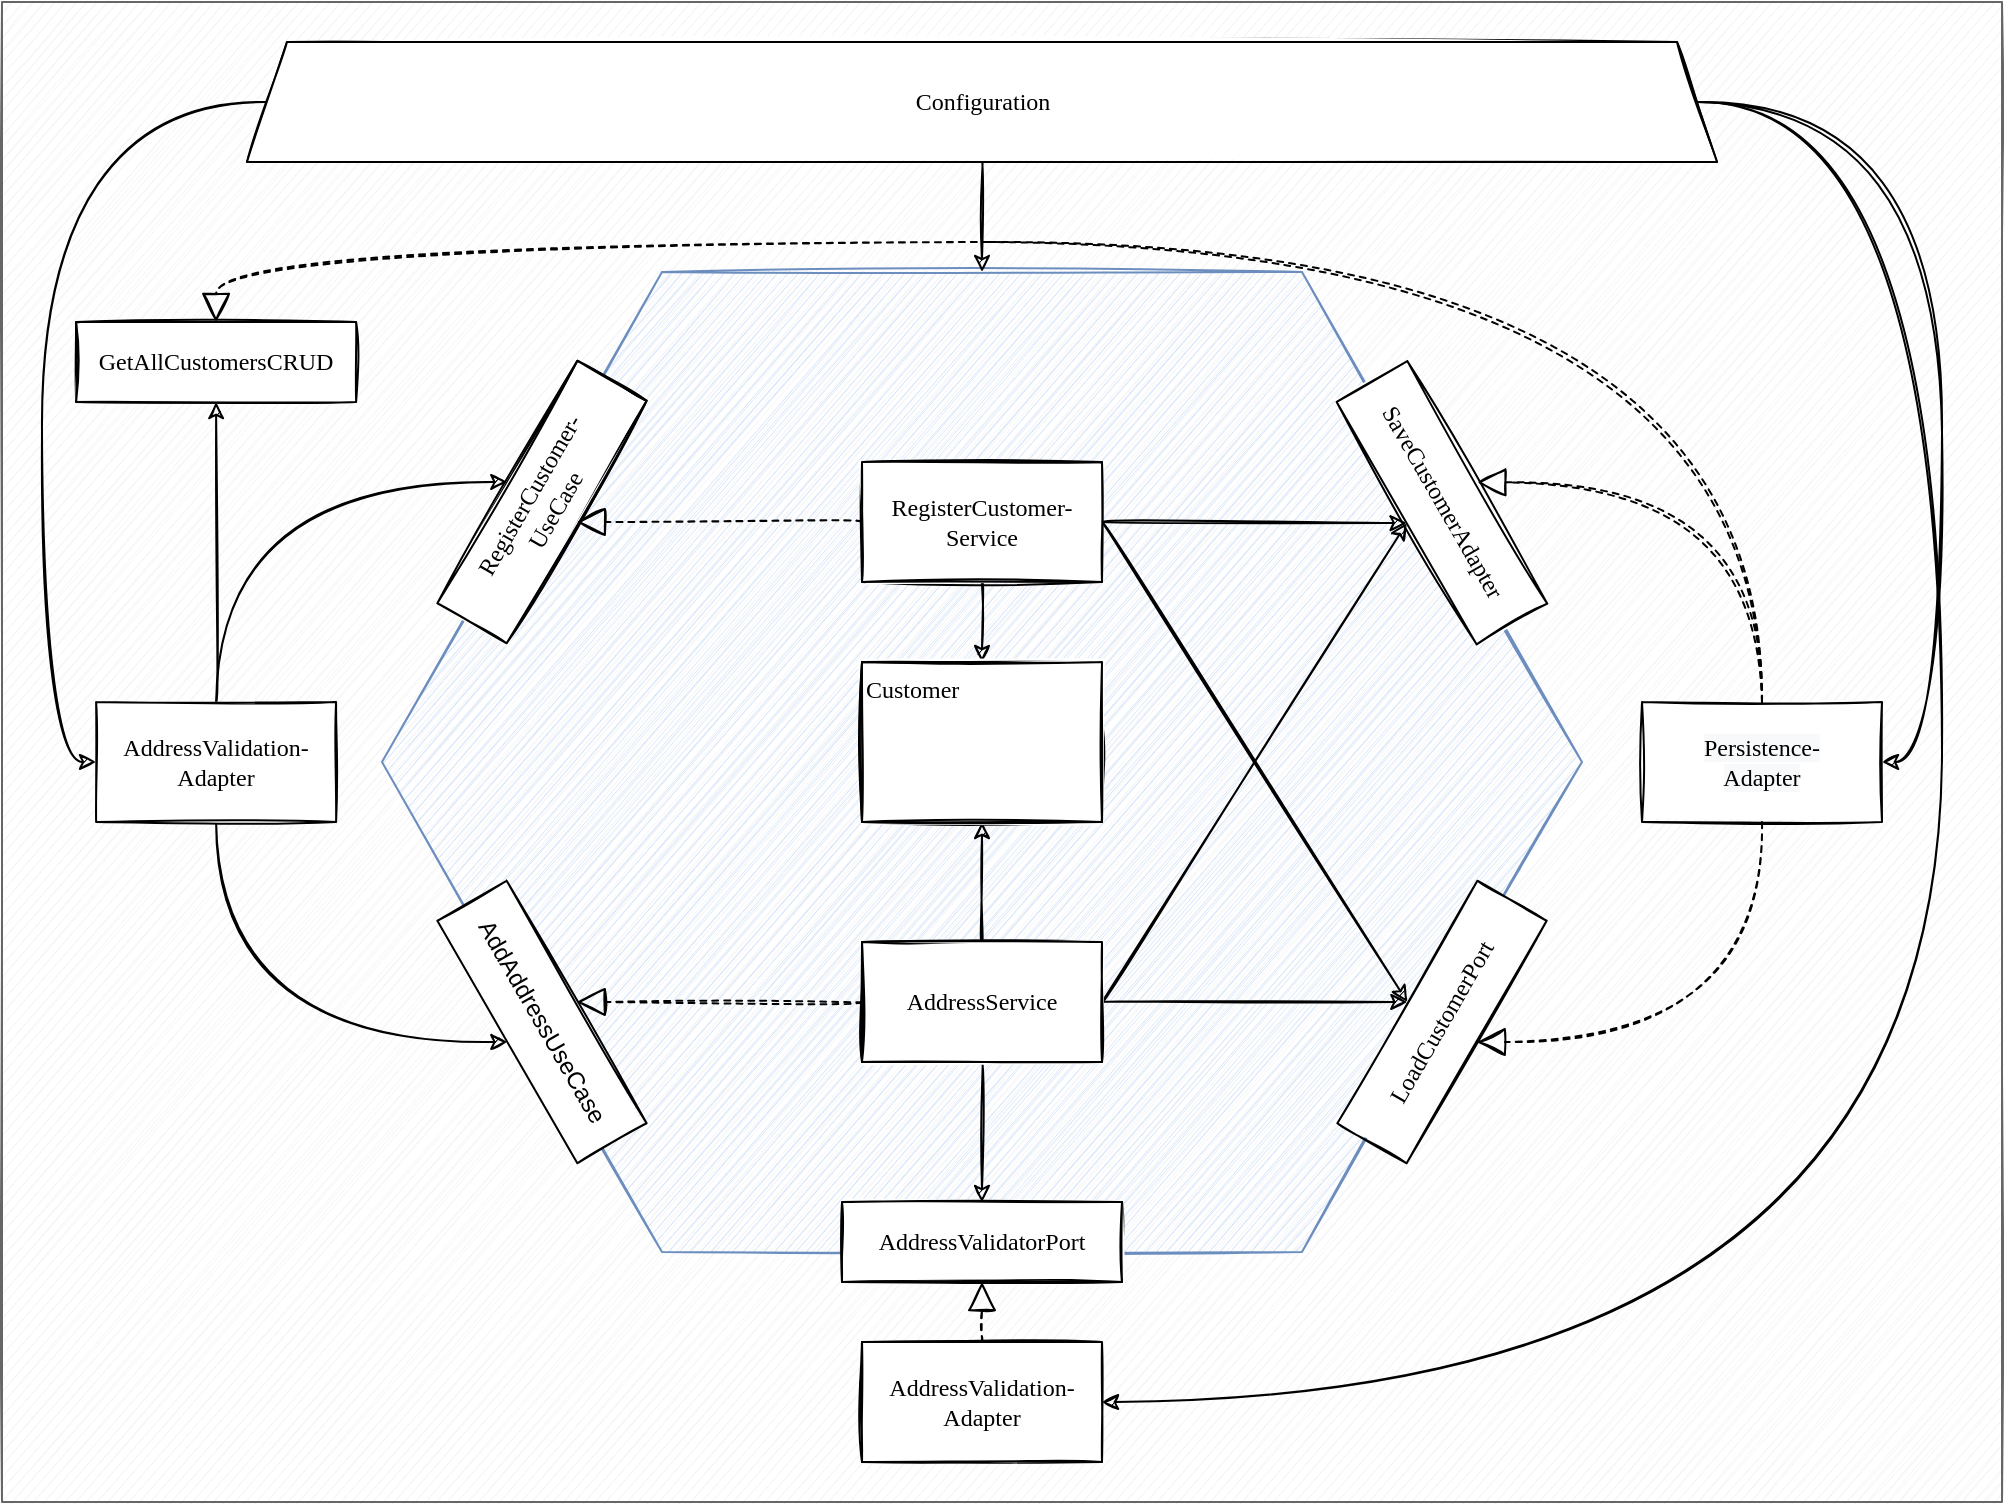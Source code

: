 <mxfile version="14.5.10" type="device"><diagram id="rH_L7xBtymPGQX_kqgda" name="Page-1"><mxGraphModel dx="2000" dy="1137" grid="1" gridSize="10" guides="1" tooltips="1" connect="1" arrows="1" fold="1" page="1" pageScale="1" pageWidth="827" pageHeight="1169" math="0" shadow="0"><root><mxCell id="0"/><mxCell id="1" parent="0"/><mxCell id="sRW5QrIYe9fJj0Bc6Mew-70" value="" style="whiteSpace=wrap;html=1;sketch=1;fontFamily=Comic Sans MS;fillColor=#f5f5f5;strokeColor=#666666;fontColor=#333333;" vertex="1" parent="1"><mxGeometry x="210" y="210" width="1000" height="750" as="geometry"/></mxCell><mxCell id="sRW5QrIYe9fJj0Bc6Mew-50" value="" style="shape=hexagon;perimeter=hexagonPerimeter2;whiteSpace=wrap;html=1;fixedSize=1;size=140;sketch=1;fillColor=#dae8fc;strokeColor=#6c8ebf;" vertex="1" parent="1"><mxGeometry x="400" y="345" width="600" height="490" as="geometry"/></mxCell><mxCell id="sRW5QrIYe9fJj0Bc6Mew-1" value="Customer" style="whiteSpace=wrap;html=1;align=left;verticalAlign=top;sketch=1;" vertex="1" parent="1"><mxGeometry x="640" y="540" width="120" height="80" as="geometry"/></mxCell><mxCell id="sRW5QrIYe9fJj0Bc6Mew-2" value="RegisterCustomer-&lt;br&gt;UseCase" style="whiteSpace=wrap;html=1;rotation=-60;sketch=1;" vertex="1" parent="1"><mxGeometry x="410" y="440" width="140" height="40" as="geometry"/></mxCell><mxCell id="sRW5QrIYe9fJj0Bc6Mew-3" value="AddAddressUseCase" style="whiteSpace=wrap;html=1;rotation=60;sketch=1;" vertex="1" parent="1"><mxGeometry x="410" y="700" width="140" height="40" as="geometry"/></mxCell><mxCell id="sRW5QrIYe9fJj0Bc6Mew-4" value="SaveCustomerAdapter" style="whiteSpace=wrap;html=1;rotation=60;aspect=fixed;sketch=1;fontFamily=Comic Sans MS;" vertex="1" parent="1"><mxGeometry x="860" y="440" width="140" height="40.78" as="geometry"/></mxCell><mxCell id="sRW5QrIYe9fJj0Bc6Mew-5" value="LoadCustomerPort" style="whiteSpace=wrap;html=1;rotation=-60;sketch=1;fontFamily=Comic Sans MS;" vertex="1" parent="1"><mxGeometry x="860" y="700" width="140" height="40" as="geometry"/></mxCell><mxCell id="sRW5QrIYe9fJj0Bc6Mew-6" value="AddressValidatorPort" style="whiteSpace=wrap;html=1;rotation=0;sketch=1;" vertex="1" parent="1"><mxGeometry x="630" y="810" width="140" height="40" as="geometry"/></mxCell><mxCell id="sRW5QrIYe9fJj0Bc6Mew-14" value="" style="endArrow=classic;html=1;exitX=0.5;exitY=0;exitDx=0;exitDy=0;entryX=0.5;entryY=0;entryDx=0;entryDy=0;sketch=1;curved=1;" edge="1" parent="1" source="sRW5QrIYe9fJj0Bc6Mew-49" target="sRW5QrIYe9fJj0Bc6Mew-2"><mxGeometry width="50" height="50" relative="1" as="geometry"><mxPoint x="200" y="510" as="sourcePoint"/><mxPoint x="330" y="510" as="targetPoint"/><Array as="points"><mxPoint x="317" y="450"/></Array></mxGeometry></mxCell><mxCell id="sRW5QrIYe9fJj0Bc6Mew-15" value="" style="endArrow=classic;html=1;exitX=0.5;exitY=1;exitDx=0;exitDy=0;entryX=0.5;entryY=1;entryDx=0;entryDy=0;sketch=1;curved=1;" edge="1" parent="1" source="sRW5QrIYe9fJj0Bc6Mew-49" target="sRW5QrIYe9fJj0Bc6Mew-3"><mxGeometry width="50" height="50" relative="1" as="geometry"><mxPoint x="231" y="560" as="sourcePoint"/><mxPoint x="270" y="680" as="targetPoint"/><Array as="points"><mxPoint x="317" y="730"/></Array></mxGeometry></mxCell><mxCell id="sRW5QrIYe9fJj0Bc6Mew-16" value="GetAllCustomersCRUD" style="whiteSpace=wrap;html=1;rotation=0;sketch=1;" vertex="1" parent="1"><mxGeometry x="247.06" y="370" width="140" height="40" as="geometry"/></mxCell><mxCell id="sRW5QrIYe9fJj0Bc6Mew-20" value="Address" style="whiteSpace=wrap;html=1;sketch=1;" vertex="1" parent="1"><mxGeometry x="670" y="570" width="90" height="40" as="geometry"/></mxCell><mxCell id="sRW5QrIYe9fJj0Bc6Mew-24" value="" style="endArrow=classic;html=1;exitX=1;exitY=0.5;exitDx=0;exitDy=0;entryX=0.5;entryY=1;entryDx=0;entryDy=0;sketch=1;curved=1;" edge="1" parent="1" source="sRW5QrIYe9fJj0Bc6Mew-52" target="sRW5QrIYe9fJj0Bc6Mew-4"><mxGeometry width="50" height="50" relative="1" as="geometry"><mxPoint x="850" y="490" as="sourcePoint"/><mxPoint x="900" y="440" as="targetPoint"/></mxGeometry></mxCell><mxCell id="sRW5QrIYe9fJj0Bc6Mew-25" value="" style="endArrow=classic;html=1;exitX=1;exitY=0.5;exitDx=0;exitDy=0;entryX=0.5;entryY=0;entryDx=0;entryDy=0;sketch=1;curved=1;" edge="1" parent="1" source="sRW5QrIYe9fJj0Bc6Mew-52" target="sRW5QrIYe9fJj0Bc6Mew-5"><mxGeometry width="50" height="50" relative="1" as="geometry"><mxPoint x="775" y="390" as="sourcePoint"/><mxPoint x="915.852" y="411.213" as="targetPoint"/></mxGeometry></mxCell><mxCell id="sRW5QrIYe9fJj0Bc6Mew-26" value="" style="endArrow=classic;html=1;exitX=1;exitY=0.5;exitDx=0;exitDy=0;entryX=0.5;entryY=0;entryDx=0;entryDy=0;sketch=1;curved=1;" edge="1" parent="1" source="sRW5QrIYe9fJj0Bc6Mew-53" target="sRW5QrIYe9fJj0Bc6Mew-5"><mxGeometry width="50" height="50" relative="1" as="geometry"><mxPoint x="775" y="390" as="sourcePoint"/><mxPoint x="947.065" y="580" as="targetPoint"/></mxGeometry></mxCell><mxCell id="sRW5QrIYe9fJj0Bc6Mew-27" value="" style="endArrow=classic;html=1;entryX=0.5;entryY=1;entryDx=0;entryDy=0;exitX=1;exitY=0.5;exitDx=0;exitDy=0;sketch=1;curved=1;" edge="1" parent="1" target="sRW5QrIYe9fJj0Bc6Mew-4" source="sRW5QrIYe9fJj0Bc6Mew-53"><mxGeometry width="50" height="50" relative="1" as="geometry"><mxPoint x="730" y="770" as="sourcePoint"/><mxPoint x="947.065" y="580" as="targetPoint"/></mxGeometry></mxCell><mxCell id="sRW5QrIYe9fJj0Bc6Mew-28" value="" style="endArrow=classic;html=1;exitX=0.5;exitY=1;exitDx=0;exitDy=0;entryX=0.5;entryY=0;entryDx=0;entryDy=0;sketch=1;curved=1;" edge="1" parent="1" source="sRW5QrIYe9fJj0Bc6Mew-53" target="sRW5QrIYe9fJj0Bc6Mew-6"><mxGeometry width="50" height="50" relative="1" as="geometry"><mxPoint x="750" y="790" as="sourcePoint"/><mxPoint x="885" y="770" as="targetPoint"/></mxGeometry></mxCell><mxCell id="sRW5QrIYe9fJj0Bc6Mew-31" value="" style="endArrow=classic;html=1;exitX=0.5;exitY=1;exitDx=0;exitDy=0;entryX=0.5;entryY=0;entryDx=0;entryDy=0;sketch=1;curved=1;" edge="1" parent="1" source="sRW5QrIYe9fJj0Bc6Mew-52" target="sRW5QrIYe9fJj0Bc6Mew-1"><mxGeometry width="50" height="50" relative="1" as="geometry"><mxPoint x="750" y="790" as="sourcePoint"/><mxPoint x="905" y="790" as="targetPoint"/></mxGeometry></mxCell><mxCell id="sRW5QrIYe9fJj0Bc6Mew-32" value="" style="endArrow=classic;html=1;exitX=0.5;exitY=0;exitDx=0;exitDy=0;entryX=0.5;entryY=1;entryDx=0;entryDy=0;sketch=1;curved=1;" edge="1" parent="1" source="sRW5QrIYe9fJj0Bc6Mew-53" target="sRW5QrIYe9fJj0Bc6Mew-1"><mxGeometry width="50" height="50" relative="1" as="geometry"><mxPoint x="690" y="430" as="sourcePoint"/><mxPoint x="670" y="620" as="targetPoint"/></mxGeometry></mxCell><mxCell id="sRW5QrIYe9fJj0Bc6Mew-33" value="" style="endArrow=classic;html=1;exitX=0.5;exitY=0;exitDx=0;exitDy=0;sketch=1;curved=1;" edge="1" parent="1" source="sRW5QrIYe9fJj0Bc6Mew-49" target="sRW5QrIYe9fJj0Bc6Mew-16"><mxGeometry width="50" height="50" relative="1" as="geometry"><mxPoint x="120" y="520" as="sourcePoint"/><mxPoint x="170" y="470" as="targetPoint"/></mxGeometry></mxCell><mxCell id="sRW5QrIYe9fJj0Bc6Mew-40" value="Configuration" style="shape=trapezoid;perimeter=trapezoidPerimeter;whiteSpace=wrap;html=1;fixedSize=1;align=center;sketch=1;" vertex="1" parent="1"><mxGeometry x="332.5" y="230" width="735" height="60" as="geometry"/></mxCell><mxCell id="sRW5QrIYe9fJj0Bc6Mew-41" value="" style="endArrow=classic;html=1;exitX=0;exitY=0.5;exitDx=0;exitDy=0;entryX=0;entryY=0.5;entryDx=0;entryDy=0;sketch=1;curved=1;" edge="1" parent="1" source="sRW5QrIYe9fJj0Bc6Mew-40" target="sRW5QrIYe9fJj0Bc6Mew-49"><mxGeometry width="50" height="50" relative="1" as="geometry"><mxPoint x="-70" y="200" as="sourcePoint"/><mxPoint x="-60" y="120" as="targetPoint"/><Array as="points"><mxPoint x="230" y="260"/><mxPoint x="230" y="590"/></Array></mxGeometry></mxCell><mxCell id="sRW5QrIYe9fJj0Bc6Mew-42" value="" style="endArrow=classic;html=1;exitX=1;exitY=0.5;exitDx=0;exitDy=0;entryX=1;entryY=0.5;entryDx=0;entryDy=0;sketch=1;curved=1;" edge="1" parent="1" source="sRW5QrIYe9fJj0Bc6Mew-40" target="sRW5QrIYe9fJj0Bc6Mew-48"><mxGeometry width="50" height="50" relative="1" as="geometry"><mxPoint x="120" y="130" as="sourcePoint"/><mxPoint x="110" y="580" as="targetPoint"/><Array as="points"><mxPoint x="1180" y="260"/><mxPoint x="1180" y="590"/></Array></mxGeometry></mxCell><mxCell id="sRW5QrIYe9fJj0Bc6Mew-43" value="" style="endArrow=classic;html=1;exitX=1;exitY=0.5;exitDx=0;exitDy=0;entryX=1;entryY=0.5;entryDx=0;entryDy=0;sketch=1;curved=1;" edge="1" parent="1" source="sRW5QrIYe9fJj0Bc6Mew-40" target="sRW5QrIYe9fJj0Bc6Mew-47"><mxGeometry width="50" height="50" relative="1" as="geometry"><mxPoint x="1350" y="130" as="sourcePoint"/><mxPoint x="1277" y="370" as="targetPoint"/><Array as="points"><mxPoint x="1180" y="260"/><mxPoint x="1180" y="910"/></Array></mxGeometry></mxCell><mxCell id="sRW5QrIYe9fJj0Bc6Mew-44" value="" style="endArrow=classic;html=1;exitX=0.5;exitY=1;exitDx=0;exitDy=0;entryX=0.5;entryY=0;entryDx=0;entryDy=0;sketch=1;curved=1;" edge="1" parent="1" source="sRW5QrIYe9fJj0Bc6Mew-40" target="sRW5QrIYe9fJj0Bc6Mew-50"><mxGeometry width="50" height="50" relative="1" as="geometry"><mxPoint x="570" y="240" as="sourcePoint"/><mxPoint x="680" y="320" as="targetPoint"/></mxGeometry></mxCell><mxCell id="sRW5QrIYe9fJj0Bc6Mew-47" value="&lt;span&gt;AddressValidation-&lt;/span&gt;&lt;br&gt;&lt;span&gt;Adapter&lt;/span&gt;" style="whiteSpace=wrap;html=1;sketch=1;" vertex="1" parent="1"><mxGeometry x="640" y="880" width="120" height="60" as="geometry"/></mxCell><mxCell id="sRW5QrIYe9fJj0Bc6Mew-48" value="&#10;&#10;&lt;span style=&quot;color: rgb(0, 0, 0); font-size: 12px; font-style: normal; font-weight: 400; letter-spacing: normal; text-align: center; text-indent: 0px; text-transform: none; word-spacing: 0px; background-color: rgb(248, 249, 250); display: inline; float: none;&quot;&gt;Persistence-&lt;/span&gt;&lt;br style=&quot;color: rgb(0, 0, 0); font-size: 12px; font-style: normal; font-weight: 400; letter-spacing: normal; text-align: center; text-indent: 0px; text-transform: none; word-spacing: 0px; background-color: rgb(248, 249, 250);&quot;&gt;&lt;span style=&quot;color: rgb(0, 0, 0); font-size: 12px; font-style: normal; font-weight: 400; letter-spacing: normal; text-align: center; text-indent: 0px; text-transform: none; word-spacing: 0px; background-color: rgb(248, 249, 250); display: inline; float: none;&quot;&gt;Adapter&lt;/span&gt;&#10;&#10;" style="whiteSpace=wrap;html=1;sketch=1;fontFamily=Comic Sans MS;" vertex="1" parent="1"><mxGeometry x="1030" y="560" width="120" height="60" as="geometry"/></mxCell><mxCell id="sRW5QrIYe9fJj0Bc6Mew-49" value="&lt;span&gt;AddressValidation-&lt;/span&gt;&lt;br&gt;&lt;span&gt;Adapter&lt;/span&gt;" style="whiteSpace=wrap;html=1;sketch=1;fontFamily=Comic Sans MS;" vertex="1" parent="1"><mxGeometry x="257.06" y="560" width="120" height="60" as="geometry"/></mxCell><mxCell id="sRW5QrIYe9fJj0Bc6Mew-52" value="RegisterCustomer-&lt;br&gt;Service" style="whiteSpace=wrap;html=1;sketch=1;" vertex="1" parent="1"><mxGeometry x="640" y="440" width="120" height="60" as="geometry"/></mxCell><mxCell id="sRW5QrIYe9fJj0Bc6Mew-53" value="&#10;&#10;&lt;span style=&quot;color: rgb(0, 0, 0); font-family: helvetica; font-size: 12px; font-style: normal; font-weight: 400; letter-spacing: normal; text-align: center; text-indent: 0px; text-transform: none; word-spacing: 0px; background-color: rgb(248, 249, 250); display: inline; float: none;&quot;&gt;AddressService&lt;/span&gt;&#10;&#10;" style="whiteSpace=wrap;html=1;sketch=1;" vertex="1" parent="1"><mxGeometry x="640" y="680" width="120" height="60" as="geometry"/></mxCell><mxCell id="sRW5QrIYe9fJj0Bc6Mew-54" value="" style="endArrow=block;dashed=1;endFill=0;endSize=12;html=1;exitX=0;exitY=0.5;exitDx=0;exitDy=0;entryX=0.5;entryY=0;entryDx=0;entryDy=0;sketch=1;curved=1;" edge="1" parent="1" source="sRW5QrIYe9fJj0Bc6Mew-53" target="sRW5QrIYe9fJj0Bc6Mew-3"><mxGeometry width="160" relative="1" as="geometry"><mxPoint x="-20" y="810" as="sourcePoint"/><mxPoint x="140" y="810" as="targetPoint"/></mxGeometry></mxCell><mxCell id="sRW5QrIYe9fJj0Bc6Mew-55" value="" style="endArrow=block;dashed=1;endFill=0;endSize=12;html=1;exitX=0;exitY=0.5;exitDx=0;exitDy=0;entryX=0.5;entryY=1;entryDx=0;entryDy=0;sketch=1;curved=1;" edge="1" parent="1" source="sRW5QrIYe9fJj0Bc6Mew-52" target="sRW5QrIYe9fJj0Bc6Mew-2"><mxGeometry width="160" relative="1" as="geometry"><mxPoint x="-10" y="820" as="sourcePoint"/><mxPoint x="150" y="820" as="targetPoint"/></mxGeometry></mxCell><mxCell id="sRW5QrIYe9fJj0Bc6Mew-56" value="" style="endArrow=block;dashed=1;endFill=0;endSize=12;html=1;exitX=0.5;exitY=0;exitDx=0;exitDy=0;entryX=0.5;entryY=0;entryDx=0;entryDy=0;sketch=1;curved=1;" edge="1" parent="1" source="sRW5QrIYe9fJj0Bc6Mew-48" target="sRW5QrIYe9fJj0Bc6Mew-4"><mxGeometry width="160" relative="1" as="geometry"><mxPoint x="1120" y="450" as="sourcePoint"/><mxPoint x="1280" y="450" as="targetPoint"/><Array as="points"><mxPoint x="1090" y="450"/></Array></mxGeometry></mxCell><mxCell id="sRW5QrIYe9fJj0Bc6Mew-57" value="" style="endArrow=block;dashed=1;endFill=0;endSize=12;html=1;exitX=0.5;exitY=1;exitDx=0;exitDy=0;entryX=0.5;entryY=1;entryDx=0;entryDy=0;sketch=1;curved=1;" edge="1" parent="1" source="sRW5QrIYe9fJj0Bc6Mew-48" target="sRW5QrIYe9fJj0Bc6Mew-5"><mxGeometry width="160" relative="1" as="geometry"><mxPoint x="10" y="840" as="sourcePoint"/><mxPoint x="170" y="840" as="targetPoint"/><Array as="points"><mxPoint x="1090" y="730"/></Array></mxGeometry></mxCell><mxCell id="sRW5QrIYe9fJj0Bc6Mew-58" value="" style="endArrow=block;dashed=1;endFill=0;endSize=12;html=1;exitX=0.5;exitY=0;exitDx=0;exitDy=0;entryX=0.5;entryY=1;entryDx=0;entryDy=0;sketch=1;curved=1;" edge="1" parent="1" source="sRW5QrIYe9fJj0Bc6Mew-47" target="sRW5QrIYe9fJj0Bc6Mew-6"><mxGeometry width="160" relative="1" as="geometry"><mxPoint x="20" y="850" as="sourcePoint"/><mxPoint x="180" y="850" as="targetPoint"/></mxGeometry></mxCell><mxCell id="sRW5QrIYe9fJj0Bc6Mew-59" value="" style="endArrow=block;dashed=1;endFill=0;endSize=12;html=1;entryX=0.5;entryY=0;entryDx=0;entryDy=0;exitX=0.5;exitY=0;exitDx=0;exitDy=0;sketch=1;curved=1;" edge="1" parent="1" source="sRW5QrIYe9fJj0Bc6Mew-48" target="sRW5QrIYe9fJj0Bc6Mew-16"><mxGeometry width="160" relative="1" as="geometry"><mxPoint x="30" y="860" as="sourcePoint"/><mxPoint x="190" y="860" as="targetPoint"/><Array as="points"><mxPoint x="1090" y="330"/><mxPoint x="317" y="330"/></Array></mxGeometry></mxCell><mxCell id="sRW5QrIYe9fJj0Bc6Mew-60" value="&lt;span&gt;AddressValidation-&lt;/span&gt;&lt;br&gt;&lt;span&gt;Adapter&lt;/span&gt;" style="whiteSpace=wrap;html=1;sketch=1;fontFamily=Comic Sans MS;" vertex="1" parent="1"><mxGeometry x="640" y="880" width="120" height="60" as="geometry"/></mxCell><mxCell id="sRW5QrIYe9fJj0Bc6Mew-61" value="AddressValidatorPort" style="whiteSpace=wrap;html=1;rotation=0;sketch=1;fontFamily=Comic Sans MS;" vertex="1" parent="1"><mxGeometry x="630" y="810" width="140" height="40" as="geometry"/></mxCell><mxCell id="sRW5QrIYe9fJj0Bc6Mew-62" value="AddressService" style="whiteSpace=wrap;html=1;sketch=1;fontFamily=Comic Sans MS;" vertex="1" parent="1"><mxGeometry x="640" y="680" width="120" height="60" as="geometry"/></mxCell><mxCell id="sRW5QrIYe9fJj0Bc6Mew-63" value="Address" style="whiteSpace=wrap;html=1;sketch=1;" vertex="1" parent="1"><mxGeometry x="670" y="570" width="90" height="40" as="geometry"/></mxCell><mxCell id="sRW5QrIYe9fJj0Bc6Mew-64" value="Customer" style="whiteSpace=wrap;html=1;align=left;verticalAlign=top;sketch=1;" vertex="1" parent="1"><mxGeometry x="640" y="540" width="120" height="80" as="geometry"/></mxCell><mxCell id="sRW5QrIYe9fJj0Bc6Mew-65" value="GetAllCustomersCRUD" style="whiteSpace=wrap;html=1;rotation=0;sketch=1;fontFamily=Comic Sans MS;" vertex="1" parent="1"><mxGeometry x="247.06" y="370" width="140" height="40" as="geometry"/></mxCell><mxCell id="sRW5QrIYe9fJj0Bc6Mew-66" value="RegisterCustomer-&lt;br&gt;UseCase" style="whiteSpace=wrap;html=1;rotation=-60;sketch=1;fontFamily=Comic Sans MS;" vertex="1" parent="1"><mxGeometry x="410" y="440" width="140" height="40" as="geometry"/></mxCell><mxCell id="sRW5QrIYe9fJj0Bc6Mew-67" value="Configuration" style="shape=trapezoid;perimeter=trapezoidPerimeter;whiteSpace=wrap;html=1;fixedSize=1;align=center;sketch=1;fontFamily=Comic Sans MS;" vertex="1" parent="1"><mxGeometry x="332.5" y="230" width="735" height="60" as="geometry"/></mxCell><mxCell id="sRW5QrIYe9fJj0Bc6Mew-68" value="RegisterCustomer-&lt;br&gt;Service" style="whiteSpace=wrap;html=1;sketch=1;fontFamily=Comic Sans MS;" vertex="1" parent="1"><mxGeometry x="640" y="440" width="120" height="60" as="geometry"/></mxCell><mxCell id="sRW5QrIYe9fJj0Bc6Mew-69" value="Customer" style="whiteSpace=wrap;html=1;align=left;verticalAlign=top;sketch=1;fontFamily=Comic Sans MS;" vertex="1" parent="1"><mxGeometry x="640" y="540" width="120" height="80" as="geometry"/></mxCell></root></mxGraphModel></diagram></mxfile>